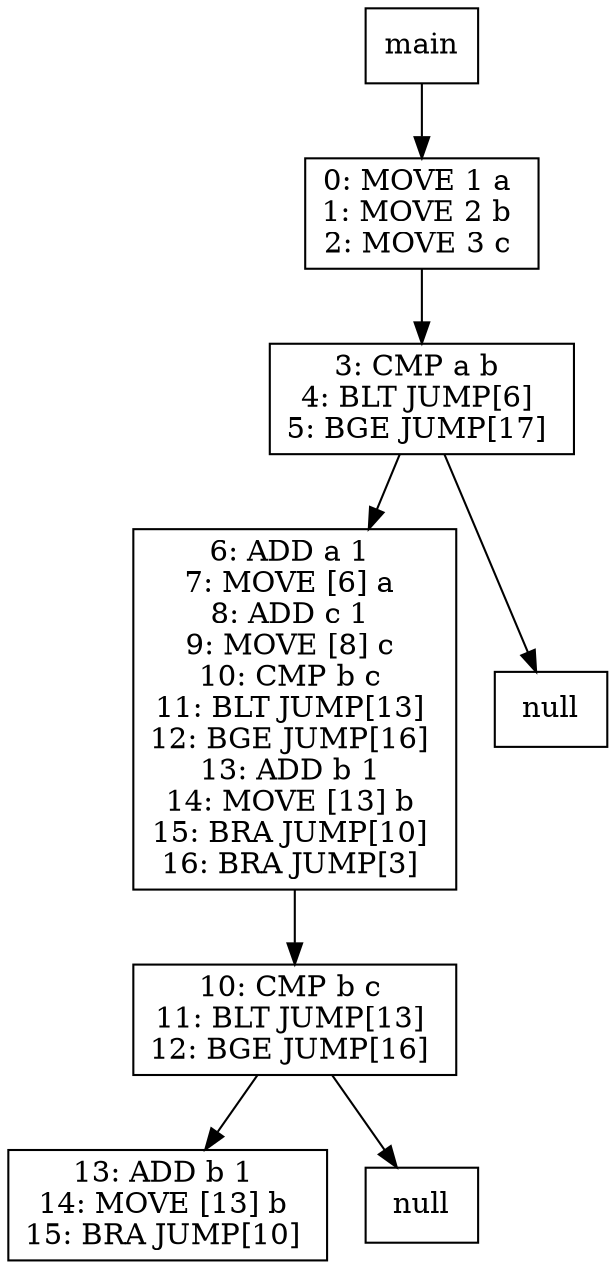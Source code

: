 digraph test000 {
node [shape=box]
1[label="main"]
1 -> 3
3[label="0: MOVE 1 a 
1: MOVE 2 b 
2: MOVE 3 c 
"]
3 -> 6
6[label="3: CMP a b 
4: BLT JUMP[6] 
5: BGE JUMP[17] 
"]
6 -> 8
8[label="6: ADD a 1 
7: MOVE [6] a 
8: ADD c 1 
9: MOVE [8] c 
10: CMP b c 
11: BLT JUMP[13] 
12: BGE JUMP[16] 
13: ADD b 1 
14: MOVE [13] b 
15: BRA JUMP[10] 
16: BRA JUMP[3] 
"]
8 -> 10
10[label="10: CMP b c 
11: BLT JUMP[13] 
12: BGE JUMP[16] 
"]
10 -> 12
12[label="13: ADD b 1 
14: MOVE [13] b 
15: BRA JUMP[10] 
"]
10 -> 11
11[label="null"]
6 -> 7
7[label="null"]
}
